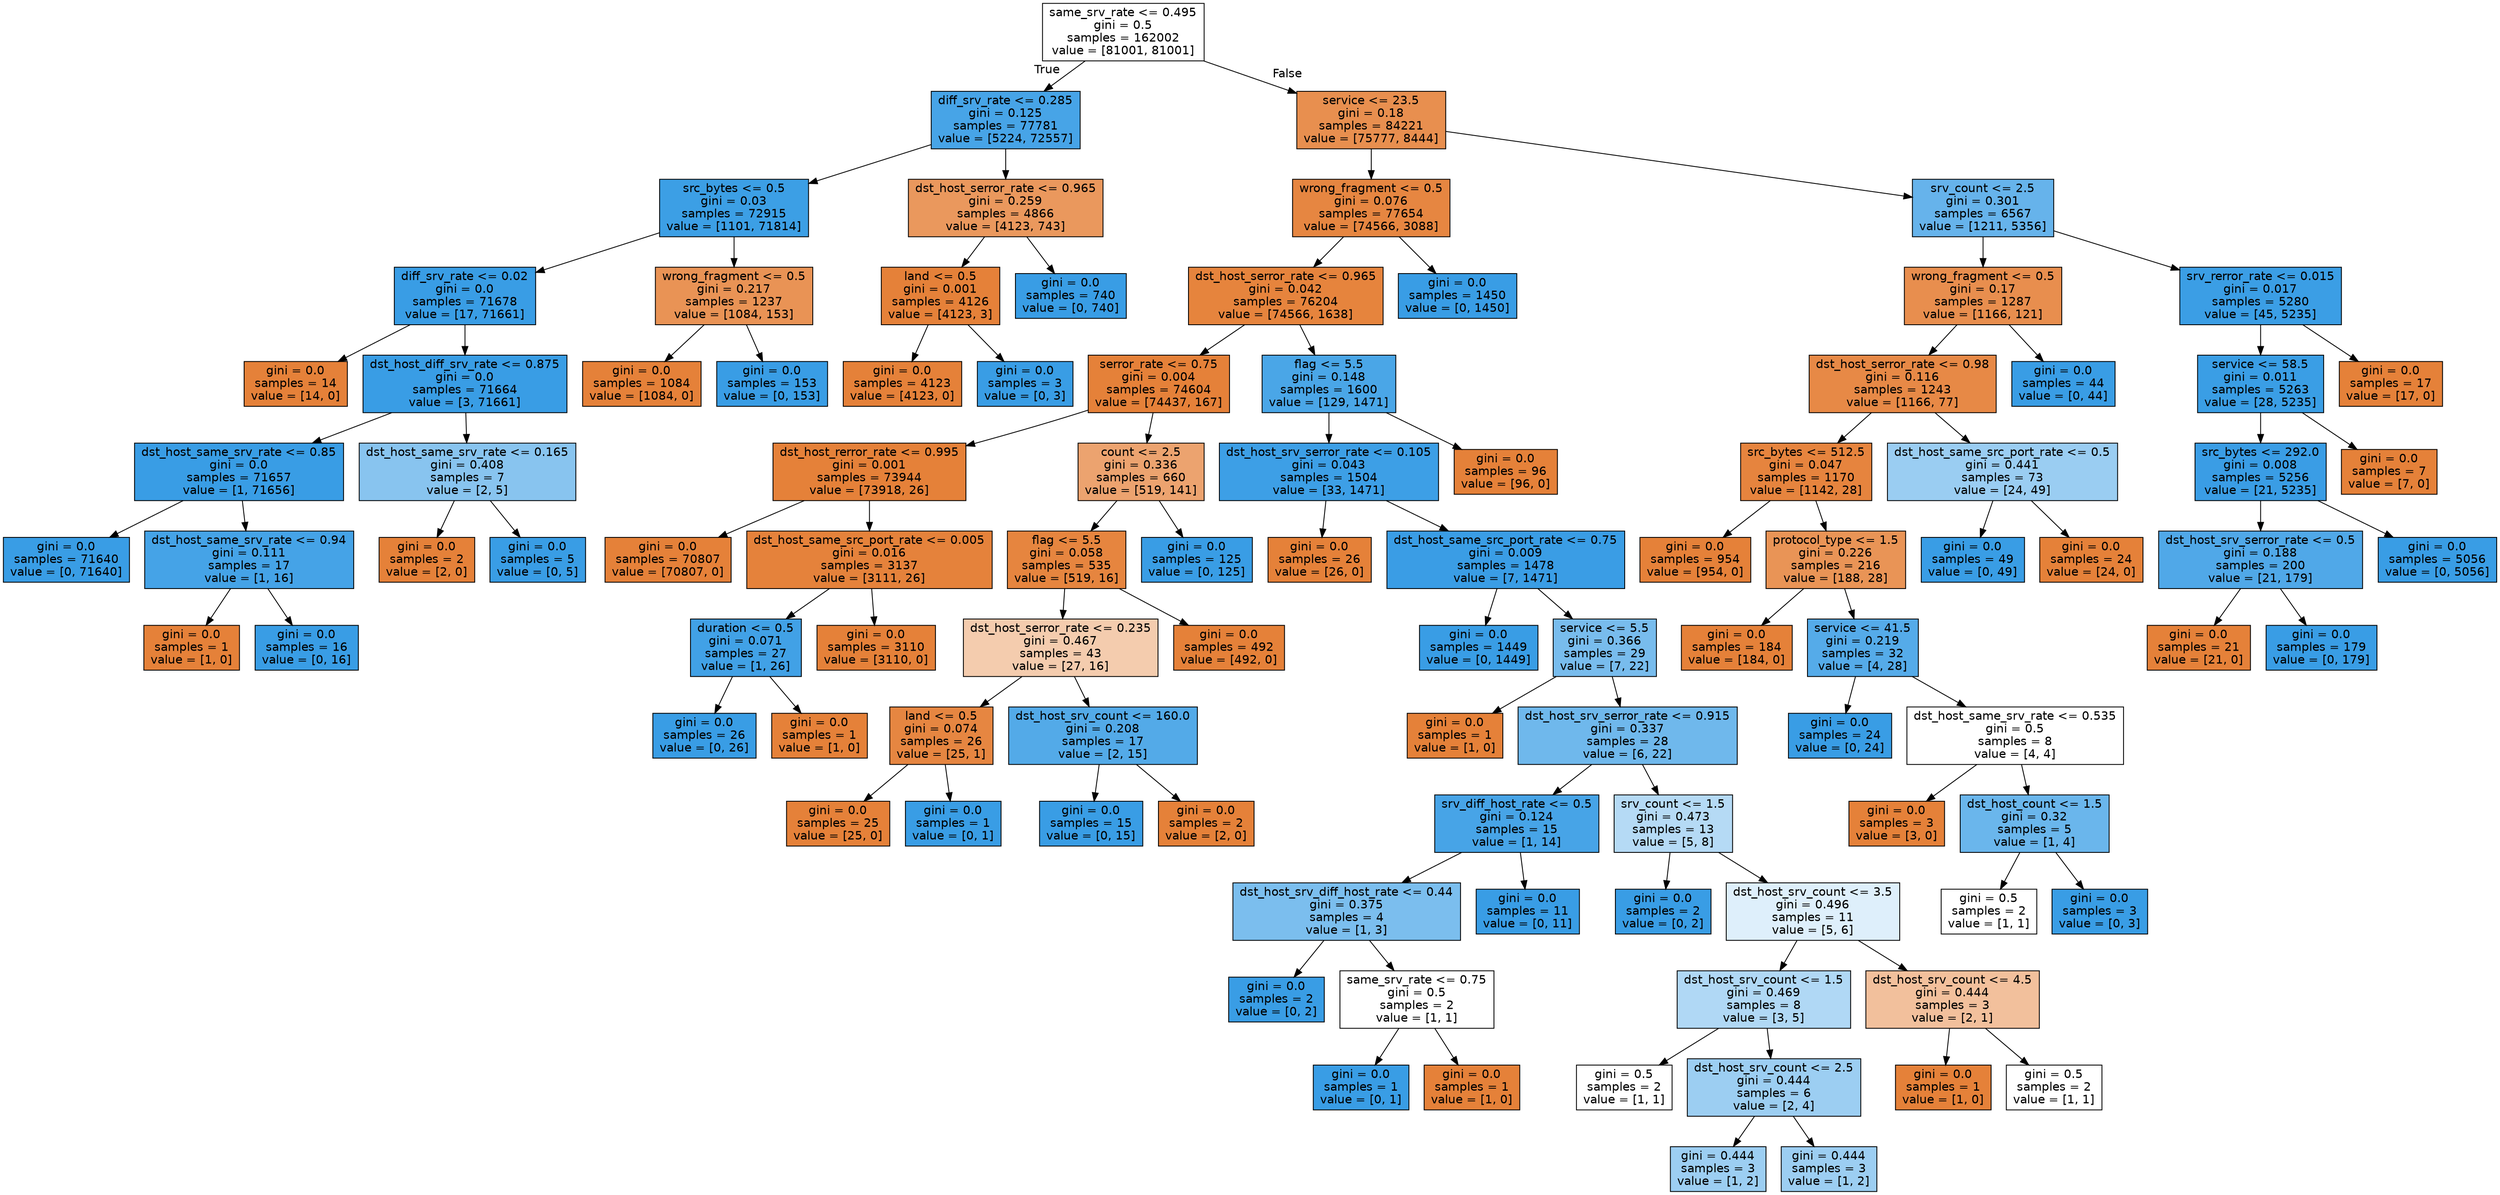 digraph Tree {
node [shape=box, style="filled", color="black", fontname="helvetica"] ;
edge [fontname="helvetica"] ;
0 [label="same_srv_rate <= 0.495\ngini = 0.5\nsamples = 162002\nvalue = [81001, 81001]", fillcolor="#ffffff"] ;
1 [label="diff_srv_rate <= 0.285\ngini = 0.125\nsamples = 77781\nvalue = [5224, 72557]", fillcolor="#47a4e7"] ;
0 -> 1 [labeldistance=2.5, labelangle=45, headlabel="True"] ;
2 [label="src_bytes <= 0.5\ngini = 0.03\nsamples = 72915\nvalue = [1101, 71814]", fillcolor="#3c9fe5"] ;
1 -> 2 ;
3 [label="diff_srv_rate <= 0.02\ngini = 0.0\nsamples = 71678\nvalue = [17, 71661]", fillcolor="#399de5"] ;
2 -> 3 ;
4 [label="gini = 0.0\nsamples = 14\nvalue = [14, 0]", fillcolor="#e58139"] ;
3 -> 4 ;
5 [label="dst_host_diff_srv_rate <= 0.875\ngini = 0.0\nsamples = 71664\nvalue = [3, 71661]", fillcolor="#399de5"] ;
3 -> 5 ;
6 [label="dst_host_same_srv_rate <= 0.85\ngini = 0.0\nsamples = 71657\nvalue = [1, 71656]", fillcolor="#399de5"] ;
5 -> 6 ;
7 [label="gini = 0.0\nsamples = 71640\nvalue = [0, 71640]", fillcolor="#399de5"] ;
6 -> 7 ;
8 [label="dst_host_same_srv_rate <= 0.94\ngini = 0.111\nsamples = 17\nvalue = [1, 16]", fillcolor="#45a3e7"] ;
6 -> 8 ;
9 [label="gini = 0.0\nsamples = 1\nvalue = [1, 0]", fillcolor="#e58139"] ;
8 -> 9 ;
10 [label="gini = 0.0\nsamples = 16\nvalue = [0, 16]", fillcolor="#399de5"] ;
8 -> 10 ;
11 [label="dst_host_same_srv_rate <= 0.165\ngini = 0.408\nsamples = 7\nvalue = [2, 5]", fillcolor="#88c4ef"] ;
5 -> 11 ;
12 [label="gini = 0.0\nsamples = 2\nvalue = [2, 0]", fillcolor="#e58139"] ;
11 -> 12 ;
13 [label="gini = 0.0\nsamples = 5\nvalue = [0, 5]", fillcolor="#399de5"] ;
11 -> 13 ;
14 [label="wrong_fragment <= 0.5\ngini = 0.217\nsamples = 1237\nvalue = [1084, 153]", fillcolor="#e99355"] ;
2 -> 14 ;
15 [label="gini = 0.0\nsamples = 1084\nvalue = [1084, 0]", fillcolor="#e58139"] ;
14 -> 15 ;
16 [label="gini = 0.0\nsamples = 153\nvalue = [0, 153]", fillcolor="#399de5"] ;
14 -> 16 ;
17 [label="dst_host_serror_rate <= 0.965\ngini = 0.259\nsamples = 4866\nvalue = [4123, 743]", fillcolor="#ea985d"] ;
1 -> 17 ;
18 [label="land <= 0.5\ngini = 0.001\nsamples = 4126\nvalue = [4123, 3]", fillcolor="#e58139"] ;
17 -> 18 ;
19 [label="gini = 0.0\nsamples = 4123\nvalue = [4123, 0]", fillcolor="#e58139"] ;
18 -> 19 ;
20 [label="gini = 0.0\nsamples = 3\nvalue = [0, 3]", fillcolor="#399de5"] ;
18 -> 20 ;
21 [label="gini = 0.0\nsamples = 740\nvalue = [0, 740]", fillcolor="#399de5"] ;
17 -> 21 ;
22 [label="service <= 23.5\ngini = 0.18\nsamples = 84221\nvalue = [75777, 8444]", fillcolor="#e88f4f"] ;
0 -> 22 [labeldistance=2.5, labelangle=-45, headlabel="False"] ;
23 [label="wrong_fragment <= 0.5\ngini = 0.076\nsamples = 77654\nvalue = [74566, 3088]", fillcolor="#e68641"] ;
22 -> 23 ;
24 [label="dst_host_serror_rate <= 0.965\ngini = 0.042\nsamples = 76204\nvalue = [74566, 1638]", fillcolor="#e6843d"] ;
23 -> 24 ;
25 [label="serror_rate <= 0.75\ngini = 0.004\nsamples = 74604\nvalue = [74437, 167]", fillcolor="#e58139"] ;
24 -> 25 ;
26 [label="dst_host_rerror_rate <= 0.995\ngini = 0.001\nsamples = 73944\nvalue = [73918, 26]", fillcolor="#e58139"] ;
25 -> 26 ;
27 [label="gini = 0.0\nsamples = 70807\nvalue = [70807, 0]", fillcolor="#e58139"] ;
26 -> 27 ;
28 [label="dst_host_same_src_port_rate <= 0.005\ngini = 0.016\nsamples = 3137\nvalue = [3111, 26]", fillcolor="#e5823b"] ;
26 -> 28 ;
29 [label="duration <= 0.5\ngini = 0.071\nsamples = 27\nvalue = [1, 26]", fillcolor="#41a1e6"] ;
28 -> 29 ;
30 [label="gini = 0.0\nsamples = 26\nvalue = [0, 26]", fillcolor="#399de5"] ;
29 -> 30 ;
31 [label="gini = 0.0\nsamples = 1\nvalue = [1, 0]", fillcolor="#e58139"] ;
29 -> 31 ;
32 [label="gini = 0.0\nsamples = 3110\nvalue = [3110, 0]", fillcolor="#e58139"] ;
28 -> 32 ;
33 [label="count <= 2.5\ngini = 0.336\nsamples = 660\nvalue = [519, 141]", fillcolor="#eca36f"] ;
25 -> 33 ;
34 [label="flag <= 5.5\ngini = 0.058\nsamples = 535\nvalue = [519, 16]", fillcolor="#e6853f"] ;
33 -> 34 ;
35 [label="dst_host_serror_rate <= 0.235\ngini = 0.467\nsamples = 43\nvalue = [27, 16]", fillcolor="#f4ccae"] ;
34 -> 35 ;
36 [label="land <= 0.5\ngini = 0.074\nsamples = 26\nvalue = [25, 1]", fillcolor="#e68641"] ;
35 -> 36 ;
37 [label="gini = 0.0\nsamples = 25\nvalue = [25, 0]", fillcolor="#e58139"] ;
36 -> 37 ;
38 [label="gini = 0.0\nsamples = 1\nvalue = [0, 1]", fillcolor="#399de5"] ;
36 -> 38 ;
39 [label="dst_host_srv_count <= 160.0\ngini = 0.208\nsamples = 17\nvalue = [2, 15]", fillcolor="#53aae8"] ;
35 -> 39 ;
40 [label="gini = 0.0\nsamples = 15\nvalue = [0, 15]", fillcolor="#399de5"] ;
39 -> 40 ;
41 [label="gini = 0.0\nsamples = 2\nvalue = [2, 0]", fillcolor="#e58139"] ;
39 -> 41 ;
42 [label="gini = 0.0\nsamples = 492\nvalue = [492, 0]", fillcolor="#e58139"] ;
34 -> 42 ;
43 [label="gini = 0.0\nsamples = 125\nvalue = [0, 125]", fillcolor="#399de5"] ;
33 -> 43 ;
44 [label="flag <= 5.5\ngini = 0.148\nsamples = 1600\nvalue = [129, 1471]", fillcolor="#4aa6e7"] ;
24 -> 44 ;
45 [label="dst_host_srv_serror_rate <= 0.105\ngini = 0.043\nsamples = 1504\nvalue = [33, 1471]", fillcolor="#3d9fe6"] ;
44 -> 45 ;
46 [label="gini = 0.0\nsamples = 26\nvalue = [26, 0]", fillcolor="#e58139"] ;
45 -> 46 ;
47 [label="dst_host_same_src_port_rate <= 0.75\ngini = 0.009\nsamples = 1478\nvalue = [7, 1471]", fillcolor="#3a9de5"] ;
45 -> 47 ;
48 [label="gini = 0.0\nsamples = 1449\nvalue = [0, 1449]", fillcolor="#399de5"] ;
47 -> 48 ;
49 [label="service <= 5.5\ngini = 0.366\nsamples = 29\nvalue = [7, 22]", fillcolor="#78bced"] ;
47 -> 49 ;
50 [label="gini = 0.0\nsamples = 1\nvalue = [1, 0]", fillcolor="#e58139"] ;
49 -> 50 ;
51 [label="dst_host_srv_serror_rate <= 0.915\ngini = 0.337\nsamples = 28\nvalue = [6, 22]", fillcolor="#6fb8ec"] ;
49 -> 51 ;
52 [label="srv_diff_host_rate <= 0.5\ngini = 0.124\nsamples = 15\nvalue = [1, 14]", fillcolor="#47a4e7"] ;
51 -> 52 ;
53 [label="dst_host_srv_diff_host_rate <= 0.44\ngini = 0.375\nsamples = 4\nvalue = [1, 3]", fillcolor="#7bbeee"] ;
52 -> 53 ;
54 [label="gini = 0.0\nsamples = 2\nvalue = [0, 2]", fillcolor="#399de5"] ;
53 -> 54 ;
55 [label="same_srv_rate <= 0.75\ngini = 0.5\nsamples = 2\nvalue = [1, 1]", fillcolor="#ffffff"] ;
53 -> 55 ;
56 [label="gini = 0.0\nsamples = 1\nvalue = [0, 1]", fillcolor="#399de5"] ;
55 -> 56 ;
57 [label="gini = 0.0\nsamples = 1\nvalue = [1, 0]", fillcolor="#e58139"] ;
55 -> 57 ;
58 [label="gini = 0.0\nsamples = 11\nvalue = [0, 11]", fillcolor="#399de5"] ;
52 -> 58 ;
59 [label="srv_count <= 1.5\ngini = 0.473\nsamples = 13\nvalue = [5, 8]", fillcolor="#b5daf5"] ;
51 -> 59 ;
60 [label="gini = 0.0\nsamples = 2\nvalue = [0, 2]", fillcolor="#399de5"] ;
59 -> 60 ;
61 [label="dst_host_srv_count <= 3.5\ngini = 0.496\nsamples = 11\nvalue = [5, 6]", fillcolor="#deeffb"] ;
59 -> 61 ;
62 [label="dst_host_srv_count <= 1.5\ngini = 0.469\nsamples = 8\nvalue = [3, 5]", fillcolor="#b0d8f5"] ;
61 -> 62 ;
63 [label="gini = 0.5\nsamples = 2\nvalue = [1, 1]", fillcolor="#ffffff"] ;
62 -> 63 ;
64 [label="dst_host_srv_count <= 2.5\ngini = 0.444\nsamples = 6\nvalue = [2, 4]", fillcolor="#9ccef2"] ;
62 -> 64 ;
65 [label="gini = 0.444\nsamples = 3\nvalue = [1, 2]", fillcolor="#9ccef2"] ;
64 -> 65 ;
66 [label="gini = 0.444\nsamples = 3\nvalue = [1, 2]", fillcolor="#9ccef2"] ;
64 -> 66 ;
67 [label="dst_host_srv_count <= 4.5\ngini = 0.444\nsamples = 3\nvalue = [2, 1]", fillcolor="#f2c09c"] ;
61 -> 67 ;
68 [label="gini = 0.0\nsamples = 1\nvalue = [1, 0]", fillcolor="#e58139"] ;
67 -> 68 ;
69 [label="gini = 0.5\nsamples = 2\nvalue = [1, 1]", fillcolor="#ffffff"] ;
67 -> 69 ;
70 [label="gini = 0.0\nsamples = 96\nvalue = [96, 0]", fillcolor="#e58139"] ;
44 -> 70 ;
71 [label="gini = 0.0\nsamples = 1450\nvalue = [0, 1450]", fillcolor="#399de5"] ;
23 -> 71 ;
72 [label="srv_count <= 2.5\ngini = 0.301\nsamples = 6567\nvalue = [1211, 5356]", fillcolor="#66b3eb"] ;
22 -> 72 ;
73 [label="wrong_fragment <= 0.5\ngini = 0.17\nsamples = 1287\nvalue = [1166, 121]", fillcolor="#e88e4e"] ;
72 -> 73 ;
74 [label="dst_host_serror_rate <= 0.98\ngini = 0.116\nsamples = 1243\nvalue = [1166, 77]", fillcolor="#e78946"] ;
73 -> 74 ;
75 [label="src_bytes <= 512.5\ngini = 0.047\nsamples = 1170\nvalue = [1142, 28]", fillcolor="#e6843e"] ;
74 -> 75 ;
76 [label="gini = 0.0\nsamples = 954\nvalue = [954, 0]", fillcolor="#e58139"] ;
75 -> 76 ;
77 [label="protocol_type <= 1.5\ngini = 0.226\nsamples = 216\nvalue = [188, 28]", fillcolor="#e99456"] ;
75 -> 77 ;
78 [label="gini = 0.0\nsamples = 184\nvalue = [184, 0]", fillcolor="#e58139"] ;
77 -> 78 ;
79 [label="service <= 41.5\ngini = 0.219\nsamples = 32\nvalue = [4, 28]", fillcolor="#55abe9"] ;
77 -> 79 ;
80 [label="gini = 0.0\nsamples = 24\nvalue = [0, 24]", fillcolor="#399de5"] ;
79 -> 80 ;
81 [label="dst_host_same_srv_rate <= 0.535\ngini = 0.5\nsamples = 8\nvalue = [4, 4]", fillcolor="#ffffff"] ;
79 -> 81 ;
82 [label="gini = 0.0\nsamples = 3\nvalue = [3, 0]", fillcolor="#e58139"] ;
81 -> 82 ;
83 [label="dst_host_count <= 1.5\ngini = 0.32\nsamples = 5\nvalue = [1, 4]", fillcolor="#6ab6ec"] ;
81 -> 83 ;
84 [label="gini = 0.5\nsamples = 2\nvalue = [1, 1]", fillcolor="#ffffff"] ;
83 -> 84 ;
85 [label="gini = 0.0\nsamples = 3\nvalue = [0, 3]", fillcolor="#399de5"] ;
83 -> 85 ;
86 [label="dst_host_same_src_port_rate <= 0.5\ngini = 0.441\nsamples = 73\nvalue = [24, 49]", fillcolor="#9acdf2"] ;
74 -> 86 ;
87 [label="gini = 0.0\nsamples = 49\nvalue = [0, 49]", fillcolor="#399de5"] ;
86 -> 87 ;
88 [label="gini = 0.0\nsamples = 24\nvalue = [24, 0]", fillcolor="#e58139"] ;
86 -> 88 ;
89 [label="gini = 0.0\nsamples = 44\nvalue = [0, 44]", fillcolor="#399de5"] ;
73 -> 89 ;
90 [label="srv_rerror_rate <= 0.015\ngini = 0.017\nsamples = 5280\nvalue = [45, 5235]", fillcolor="#3b9ee5"] ;
72 -> 90 ;
91 [label="service <= 58.5\ngini = 0.011\nsamples = 5263\nvalue = [28, 5235]", fillcolor="#3a9ee5"] ;
90 -> 91 ;
92 [label="src_bytes <= 292.0\ngini = 0.008\nsamples = 5256\nvalue = [21, 5235]", fillcolor="#3a9de5"] ;
91 -> 92 ;
93 [label="dst_host_srv_serror_rate <= 0.5\ngini = 0.188\nsamples = 200\nvalue = [21, 179]", fillcolor="#50a8e8"] ;
92 -> 93 ;
94 [label="gini = 0.0\nsamples = 21\nvalue = [21, 0]", fillcolor="#e58139"] ;
93 -> 94 ;
95 [label="gini = 0.0\nsamples = 179\nvalue = [0, 179]", fillcolor="#399de5"] ;
93 -> 95 ;
96 [label="gini = 0.0\nsamples = 5056\nvalue = [0, 5056]", fillcolor="#399de5"] ;
92 -> 96 ;
97 [label="gini = 0.0\nsamples = 7\nvalue = [7, 0]", fillcolor="#e58139"] ;
91 -> 97 ;
98 [label="gini = 0.0\nsamples = 17\nvalue = [17, 0]", fillcolor="#e58139"] ;
90 -> 98 ;
}